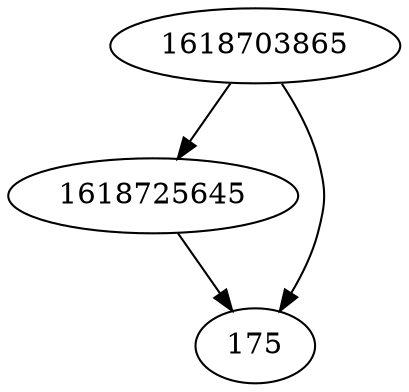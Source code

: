 strict digraph  {
1618703865;
1618725645;
175;
1618703865 -> 175;
1618703865 -> 1618725645;
1618725645 -> 175;
}
